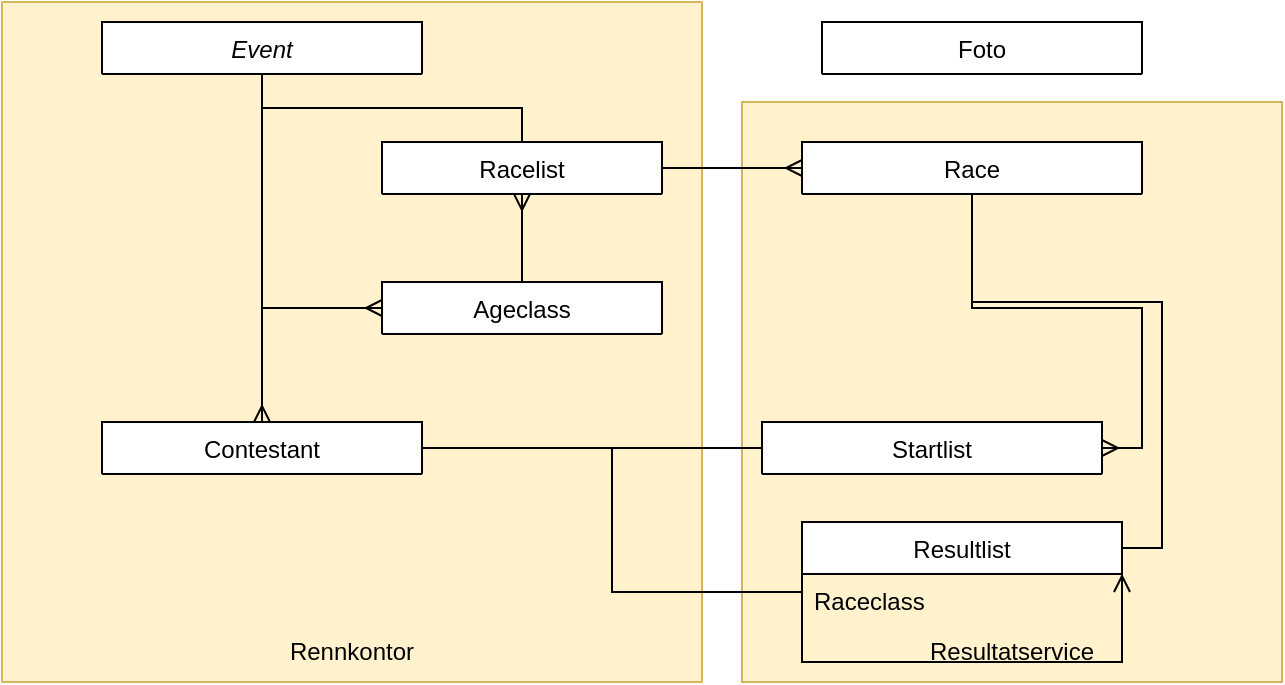 <mxfile version="14.9.9" type="github">
  <diagram id="C5RBs43oDa-KdzZeNtuy" name="Page-1">
    <mxGraphModel dx="888" dy="737" grid="1" gridSize="10" guides="1" tooltips="1" connect="1" arrows="1" fold="1" page="1" pageScale="1" pageWidth="827" pageHeight="1169" math="0" shadow="0">
      <root>
        <mxCell id="WIyWlLk6GJQsqaUBKTNV-0" />
        <mxCell id="WIyWlLk6GJQsqaUBKTNV-1" parent="WIyWlLk6GJQsqaUBKTNV-0" />
        <mxCell id="PZEERZmNx4kMCv6tL3fX-24" value="" style="rounded=0;whiteSpace=wrap;html=1;fillColor=#fff2cc;strokeColor=#d6b656;" parent="WIyWlLk6GJQsqaUBKTNV-1" vertex="1">
          <mxGeometry x="410" y="60" width="270" height="290" as="geometry" />
        </mxCell>
        <mxCell id="PZEERZmNx4kMCv6tL3fX-23" value="" style="rounded=0;whiteSpace=wrap;html=1;fillColor=#fff2cc;strokeColor=#d6b656;" parent="WIyWlLk6GJQsqaUBKTNV-1" vertex="1">
          <mxGeometry x="40" y="10" width="350" height="340" as="geometry" />
        </mxCell>
        <mxCell id="zkfFHV4jXpPFQw0GAbJ--0" value="Event" style="swimlane;fontStyle=2;align=center;verticalAlign=top;childLayout=stackLayout;horizontal=1;startSize=26;horizontalStack=0;resizeParent=1;resizeLast=0;collapsible=1;marginBottom=0;rounded=0;shadow=0;strokeWidth=1;" parent="WIyWlLk6GJQsqaUBKTNV-1" vertex="1" collapsed="1">
          <mxGeometry x="90" y="20" width="160" height="26" as="geometry">
            <mxRectangle x="90" y="40" width="160" height="138" as="alternateBounds" />
          </mxGeometry>
        </mxCell>
        <mxCell id="PZEERZmNx4kMCv6tL3fX-20" value="" style="rounded=0;whiteSpace=wrap;html=1;" parent="zkfFHV4jXpPFQw0GAbJ--0" vertex="1">
          <mxGeometry y="26" width="160" height="60" as="geometry" />
        </mxCell>
        <mxCell id="zkfFHV4jXpPFQw0GAbJ--1" value="Name" style="text;align=left;verticalAlign=top;spacingLeft=4;spacingRight=4;overflow=hidden;rotatable=0;points=[[0,0.5],[1,0.5]];portConstraint=eastwest;" parent="zkfFHV4jXpPFQw0GAbJ--0" vertex="1">
          <mxGeometry y="86" width="160" height="26" as="geometry" />
        </mxCell>
        <mxCell id="ikaZ1ch9ItZashiG7H-7-3" value="Date" style="text;align=left;verticalAlign=top;spacingLeft=4;spacingRight=4;overflow=hidden;rotatable=0;points=[[0,0.5],[1,0.5]];portConstraint=eastwest;" parent="zkfFHV4jXpPFQw0GAbJ--0" vertex="1">
          <mxGeometry y="112" width="160" height="26" as="geometry" />
        </mxCell>
        <mxCell id="ikaZ1ch9ItZashiG7H-7-4" value="Place" style="text;align=left;verticalAlign=top;spacingLeft=4;spacingRight=4;overflow=hidden;rotatable=0;points=[[0,0.5],[1,0.5]];portConstraint=eastwest;" parent="zkfFHV4jXpPFQw0GAbJ--0" vertex="1">
          <mxGeometry y="138" width="160" height="26" as="geometry" />
        </mxCell>
        <mxCell id="ikaZ1ch9ItZashiG7H-7-5" value="Organizer" style="text;align=left;verticalAlign=top;spacingLeft=4;spacingRight=4;overflow=hidden;rotatable=0;points=[[0,0.5],[1,0.5]];portConstraint=eastwest;" parent="zkfFHV4jXpPFQw0GAbJ--0" vertex="1">
          <mxGeometry y="164" width="160" height="26" as="geometry" />
        </mxCell>
        <mxCell id="zkfFHV4jXpPFQw0GAbJ--6" value="Contestant" style="swimlane;fontStyle=0;align=center;verticalAlign=top;childLayout=stackLayout;horizontal=1;startSize=26;horizontalStack=0;resizeParent=1;resizeLast=0;collapsible=1;marginBottom=0;rounded=0;shadow=0;strokeWidth=1;" parent="WIyWlLk6GJQsqaUBKTNV-1" vertex="1" collapsed="1">
          <mxGeometry x="90" y="220" width="160" height="26" as="geometry">
            <mxRectangle x="90" y="220" width="160" height="210" as="alternateBounds" />
          </mxGeometry>
        </mxCell>
        <mxCell id="zkfFHV4jXpPFQw0GAbJ--7" value="Name" style="text;align=left;verticalAlign=top;spacingLeft=4;spacingRight=4;overflow=hidden;rotatable=0;points=[[0,0.5],[1,0.5]];portConstraint=eastwest;" parent="zkfFHV4jXpPFQw0GAbJ--6" vertex="1">
          <mxGeometry y="26" width="160" height="26" as="geometry" />
        </mxCell>
        <mxCell id="zkfFHV4jXpPFQw0GAbJ--8" value="Born" style="text;align=left;verticalAlign=top;spacingLeft=4;spacingRight=4;overflow=hidden;rotatable=0;points=[[0,0.5],[1,0.5]];portConstraint=eastwest;rounded=0;shadow=0;html=0;" parent="zkfFHV4jXpPFQw0GAbJ--6" vertex="1">
          <mxGeometry y="52" width="160" height="26" as="geometry" />
        </mxCell>
        <mxCell id="zkfFHV4jXpPFQw0GAbJ--10" value="Club" style="text;align=left;verticalAlign=top;spacingLeft=4;spacingRight=4;overflow=hidden;rotatable=0;points=[[0,0.5],[1,0.5]];portConstraint=eastwest;fontStyle=4" parent="zkfFHV4jXpPFQw0GAbJ--6" vertex="1">
          <mxGeometry y="78" width="160" height="26" as="geometry" />
        </mxCell>
        <mxCell id="zkfFHV4jXpPFQw0GAbJ--11" value="Idretts_id" style="text;align=left;verticalAlign=top;spacingLeft=4;spacingRight=4;overflow=hidden;rotatable=0;points=[[0,0.5],[1,0.5]];portConstraint=eastwest;" parent="zkfFHV4jXpPFQw0GAbJ--6" vertex="1">
          <mxGeometry y="104" width="160" height="26" as="geometry" />
        </mxCell>
        <mxCell id="ikaZ1ch9ItZashiG7H-7-6" value="Start_bib" style="text;align=left;verticalAlign=top;spacingLeft=4;spacingRight=4;overflow=hidden;rotatable=0;points=[[0,0.5],[1,0.5]];portConstraint=eastwest;" parent="zkfFHV4jXpPFQw0GAbJ--6" vertex="1">
          <mxGeometry y="130" width="160" height="26" as="geometry" />
        </mxCell>
        <mxCell id="ikaZ1ch9ItZashiG7H-7-7" value="Ageclass" style="text;align=left;verticalAlign=top;spacingLeft=4;spacingRight=4;overflow=hidden;rotatable=0;points=[[0,0.5],[1,0.5]];portConstraint=eastwest;" parent="zkfFHV4jXpPFQw0GAbJ--6" vertex="1">
          <mxGeometry y="156" width="160" height="26" as="geometry" />
        </mxCell>
        <mxCell id="ikaZ1ch9ItZashiG7H-7-10" value="Chip" style="text;align=left;verticalAlign=top;spacingLeft=4;spacingRight=4;overflow=hidden;rotatable=0;points=[[0,0.5],[1,0.5]];portConstraint=eastwest;" parent="zkfFHV4jXpPFQw0GAbJ--6" vertex="1">
          <mxGeometry y="182" width="160" height="26" as="geometry" />
        </mxCell>
        <mxCell id="zkfFHV4jXpPFQw0GAbJ--12" value="" style="endArrow=none;endSize=10;endFill=0;shadow=0;strokeWidth=1;rounded=0;edgeStyle=elbowEdgeStyle;elbow=vertical;startArrow=ERmany;startFill=0;" parent="WIyWlLk6GJQsqaUBKTNV-1" source="zkfFHV4jXpPFQw0GAbJ--6" target="zkfFHV4jXpPFQw0GAbJ--0" edge="1">
          <mxGeometry width="160" relative="1" as="geometry">
            <mxPoint x="200" y="203" as="sourcePoint" />
            <mxPoint x="200" y="203" as="targetPoint" />
          </mxGeometry>
        </mxCell>
        <mxCell id="PZEERZmNx4kMCv6tL3fX-17" style="edgeStyle=orthogonalEdgeStyle;rounded=0;orthogonalLoop=1;jettySize=auto;html=1;exitX=0.5;exitY=1;exitDx=0;exitDy=0;entryX=1;entryY=0.5;entryDx=0;entryDy=0;startArrow=none;startFill=0;endArrow=ERmany;endFill=0;" parent="WIyWlLk6GJQsqaUBKTNV-1" source="zkfFHV4jXpPFQw0GAbJ--13" target="ikaZ1ch9ItZashiG7H-7-14" edge="1">
          <mxGeometry relative="1" as="geometry" />
        </mxCell>
        <mxCell id="zkfFHV4jXpPFQw0GAbJ--13" value="Race" style="swimlane;fontStyle=0;align=center;verticalAlign=top;childLayout=stackLayout;horizontal=1;startSize=26;horizontalStack=0;resizeParent=1;resizeLast=0;collapsible=1;marginBottom=0;rounded=0;shadow=0;strokeWidth=1;" parent="WIyWlLk6GJQsqaUBKTNV-1" vertex="1" collapsed="1">
          <mxGeometry x="440" y="80" width="170" height="26" as="geometry">
            <mxRectangle x="350" y="80" width="160" height="70" as="alternateBounds" />
          </mxGeometry>
        </mxCell>
        <mxCell id="zkfFHV4jXpPFQw0GAbJ--14" value="Raceclass" style="text;align=left;verticalAlign=top;spacingLeft=4;spacingRight=4;overflow=hidden;rotatable=0;points=[[0,0.5],[1,0.5]];portConstraint=eastwest;" parent="zkfFHV4jXpPFQw0GAbJ--13" vertex="1">
          <mxGeometry y="26" width="170" height="26" as="geometry" />
        </mxCell>
        <mxCell id="zkfFHV4jXpPFQw0GAbJ--16" value="" style="endArrow=none;endSize=10;endFill=0;shadow=0;strokeWidth=1;rounded=0;edgeStyle=elbowEdgeStyle;elbow=vertical;startArrow=none;startFill=0;exitX=0.5;exitY=0;exitDx=0;exitDy=0;" parent="WIyWlLk6GJQsqaUBKTNV-1" source="PZEERZmNx4kMCv6tL3fX-13" target="zkfFHV4jXpPFQw0GAbJ--0" edge="1">
          <mxGeometry width="160" relative="1" as="geometry">
            <mxPoint x="210" y="373" as="sourcePoint" />
            <mxPoint x="310" y="271" as="targetPoint" />
          </mxGeometry>
        </mxCell>
        <mxCell id="ikaZ1ch9ItZashiG7H-7-12" style="edgeStyle=orthogonalEdgeStyle;rounded=0;orthogonalLoop=1;jettySize=auto;html=1;exitX=0.5;exitY=1;exitDx=0;exitDy=0;entryX=0;entryY=0.5;entryDx=0;entryDy=0;startArrow=none;startFill=0;endArrow=ERmany;endFill=0;" parent="WIyWlLk6GJQsqaUBKTNV-1" source="zkfFHV4jXpPFQw0GAbJ--0" target="ikaZ1ch9ItZashiG7H-7-8" edge="1">
          <mxGeometry relative="1" as="geometry" />
        </mxCell>
        <mxCell id="PZEERZmNx4kMCv6tL3fX-1" style="edgeStyle=orthogonalEdgeStyle;orthogonalLoop=1;jettySize=auto;html=1;exitX=0.5;exitY=0;exitDx=0;exitDy=0;entryX=0.5;entryY=1;entryDx=0;entryDy=0;startArrow=none;startFill=0;endArrow=ERmany;endFill=0;rounded=0;" parent="WIyWlLk6GJQsqaUBKTNV-1" source="ikaZ1ch9ItZashiG7H-7-8" target="PZEERZmNx4kMCv6tL3fX-13" edge="1">
          <mxGeometry relative="1" as="geometry" />
        </mxCell>
        <mxCell id="ikaZ1ch9ItZashiG7H-7-8" value="Ageclass" style="swimlane;fontStyle=0;align=center;verticalAlign=top;childLayout=stackLayout;horizontal=1;startSize=26;horizontalStack=0;resizeParent=1;resizeLast=0;collapsible=1;marginBottom=0;rounded=0;shadow=0;strokeWidth=1;" parent="WIyWlLk6GJQsqaUBKTNV-1" vertex="1" collapsed="1">
          <mxGeometry x="230" y="150" width="140" height="26" as="geometry">
            <mxRectangle x="150" y="290" width="160" height="80" as="alternateBounds" />
          </mxGeometry>
        </mxCell>
        <mxCell id="ikaZ1ch9ItZashiG7H-7-9" value="Name" style="text;align=left;verticalAlign=top;spacingLeft=4;spacingRight=4;overflow=hidden;rotatable=0;points=[[0,0.5],[1,0.5]];portConstraint=eastwest;" parent="ikaZ1ch9ItZashiG7H-7-8" vertex="1">
          <mxGeometry y="26" width="140" height="26" as="geometry" />
        </mxCell>
        <mxCell id="ikaZ1ch9ItZashiG7H-7-11" value="Raceclass" style="text;align=left;verticalAlign=top;spacingLeft=4;spacingRight=4;overflow=hidden;rotatable=0;points=[[0,0.5],[1,0.5]];portConstraint=eastwest;" parent="ikaZ1ch9ItZashiG7H-7-8" vertex="1">
          <mxGeometry y="52" width="140" height="26" as="geometry" />
        </mxCell>
        <mxCell id="ikaZ1ch9ItZashiG7H-7-14" value="Startlist" style="swimlane;fontStyle=0;align=center;verticalAlign=top;childLayout=stackLayout;horizontal=1;startSize=26;horizontalStack=0;resizeParent=1;resizeLast=0;collapsible=1;marginBottom=0;rounded=0;shadow=0;strokeWidth=1;" parent="WIyWlLk6GJQsqaUBKTNV-1" vertex="1" collapsed="1">
          <mxGeometry x="420" y="220" width="170" height="26" as="geometry">
            <mxRectangle x="370" y="220" width="160" height="78" as="alternateBounds" />
          </mxGeometry>
        </mxCell>
        <mxCell id="ikaZ1ch9ItZashiG7H-7-15" value="Raceclass" style="text;align=left;verticalAlign=top;spacingLeft=4;spacingRight=4;overflow=hidden;rotatable=0;points=[[0,0.5],[1,0.5]];portConstraint=eastwest;" parent="ikaZ1ch9ItZashiG7H-7-14" vertex="1">
          <mxGeometry y="26" width="170" height="26" as="geometry" />
        </mxCell>
        <mxCell id="PZEERZmNx4kMCv6tL3fX-0" value="Start_bib" style="text;align=left;verticalAlign=top;spacingLeft=4;spacingRight=4;overflow=hidden;rotatable=0;points=[[0,0.5],[1,0.5]];portConstraint=eastwest;" parent="ikaZ1ch9ItZashiG7H-7-14" vertex="1">
          <mxGeometry y="52" width="170" height="26" as="geometry" />
        </mxCell>
        <mxCell id="ikaZ1ch9ItZashiG7H-7-16" value="Resultlist" style="swimlane;fontStyle=0;align=center;verticalAlign=top;childLayout=stackLayout;horizontal=1;startSize=26;horizontalStack=0;resizeParent=1;resizeLast=0;collapsible=1;marginBottom=0;rounded=0;shadow=0;strokeWidth=1;" parent="WIyWlLk6GJQsqaUBKTNV-1" vertex="1">
          <mxGeometry x="440" y="270" width="160" height="70" as="geometry">
            <mxRectangle x="440" y="270" width="170" height="26" as="alternateBounds" />
          </mxGeometry>
        </mxCell>
        <mxCell id="ikaZ1ch9ItZashiG7H-7-17" value="Raceclass" style="text;align=left;verticalAlign=top;spacingLeft=4;spacingRight=4;overflow=hidden;rotatable=0;points=[[0,0.5],[1,0.5]];portConstraint=eastwest;" parent="ikaZ1ch9ItZashiG7H-7-16" vertex="1">
          <mxGeometry y="26" width="160" height="26" as="geometry" />
        </mxCell>
        <mxCell id="PZEERZmNx4kMCv6tL3fX-2" style="edgeStyle=orthogonalEdgeStyle;orthogonalLoop=1;jettySize=auto;html=1;exitX=1;exitY=0.5;exitDx=0;exitDy=0;entryX=0;entryY=0.5;entryDx=0;entryDy=0;startArrow=none;startFill=0;endArrow=none;endFill=0;rounded=0;" parent="WIyWlLk6GJQsqaUBKTNV-1" source="zkfFHV4jXpPFQw0GAbJ--6" target="ikaZ1ch9ItZashiG7H-7-14" edge="1">
          <mxGeometry relative="1" as="geometry">
            <mxPoint x="320" y="160" as="sourcePoint" />
            <mxPoint x="360" y="103" as="targetPoint" />
          </mxGeometry>
        </mxCell>
        <mxCell id="PZEERZmNx4kMCv6tL3fX-3" style="edgeStyle=orthogonalEdgeStyle;orthogonalLoop=1;jettySize=auto;html=1;exitX=1;exitY=0.5;exitDx=0;exitDy=0;entryX=0;entryY=0.5;entryDx=0;entryDy=0;startArrow=none;startFill=0;endArrow=none;endFill=0;rounded=0;" parent="WIyWlLk6GJQsqaUBKTNV-1" source="zkfFHV4jXpPFQw0GAbJ--6" target="ikaZ1ch9ItZashiG7H-7-16" edge="1">
          <mxGeometry relative="1" as="geometry">
            <mxPoint x="260" y="243" as="sourcePoint" />
            <mxPoint x="380" y="263" as="targetPoint" />
          </mxGeometry>
        </mxCell>
        <mxCell id="PZEERZmNx4kMCv6tL3fX-5" value="Foto" style="swimlane;fontStyle=0;align=center;verticalAlign=top;childLayout=stackLayout;horizontal=1;startSize=26;horizontalStack=0;resizeParent=1;resizeLast=0;collapsible=1;marginBottom=0;rounded=0;shadow=0;strokeWidth=1;" parent="WIyWlLk6GJQsqaUBKTNV-1" vertex="1" collapsed="1">
          <mxGeometry x="450" y="20" width="160" height="26" as="geometry">
            <mxRectangle x="90" y="220" width="160" height="210" as="alternateBounds" />
          </mxGeometry>
        </mxCell>
        <mxCell id="PZEERZmNx4kMCv6tL3fX-6" value="Name" style="text;align=left;verticalAlign=top;spacingLeft=4;spacingRight=4;overflow=hidden;rotatable=0;points=[[0,0.5],[1,0.5]];portConstraint=eastwest;" parent="PZEERZmNx4kMCv6tL3fX-5" vertex="1">
          <mxGeometry y="26" width="160" height="26" as="geometry" />
        </mxCell>
        <mxCell id="PZEERZmNx4kMCv6tL3fX-7" value="Born" style="text;align=left;verticalAlign=top;spacingLeft=4;spacingRight=4;overflow=hidden;rotatable=0;points=[[0,0.5],[1,0.5]];portConstraint=eastwest;rounded=0;shadow=0;html=0;" parent="PZEERZmNx4kMCv6tL3fX-5" vertex="1">
          <mxGeometry y="52" width="160" height="26" as="geometry" />
        </mxCell>
        <mxCell id="PZEERZmNx4kMCv6tL3fX-8" value="Club" style="text;align=left;verticalAlign=top;spacingLeft=4;spacingRight=4;overflow=hidden;rotatable=0;points=[[0,0.5],[1,0.5]];portConstraint=eastwest;fontStyle=4" parent="PZEERZmNx4kMCv6tL3fX-5" vertex="1">
          <mxGeometry y="78" width="160" height="26" as="geometry" />
        </mxCell>
        <mxCell id="PZEERZmNx4kMCv6tL3fX-9" value="Idretts_id" style="text;align=left;verticalAlign=top;spacingLeft=4;spacingRight=4;overflow=hidden;rotatable=0;points=[[0,0.5],[1,0.5]];portConstraint=eastwest;" parent="PZEERZmNx4kMCv6tL3fX-5" vertex="1">
          <mxGeometry y="104" width="160" height="26" as="geometry" />
        </mxCell>
        <mxCell id="PZEERZmNx4kMCv6tL3fX-10" value="Start_bib" style="text;align=left;verticalAlign=top;spacingLeft=4;spacingRight=4;overflow=hidden;rotatable=0;points=[[0,0.5],[1,0.5]];portConstraint=eastwest;" parent="PZEERZmNx4kMCv6tL3fX-5" vertex="1">
          <mxGeometry y="130" width="160" height="26" as="geometry" />
        </mxCell>
        <mxCell id="PZEERZmNx4kMCv6tL3fX-11" value="Ageclass" style="text;align=left;verticalAlign=top;spacingLeft=4;spacingRight=4;overflow=hidden;rotatable=0;points=[[0,0.5],[1,0.5]];portConstraint=eastwest;" parent="PZEERZmNx4kMCv6tL3fX-5" vertex="1">
          <mxGeometry y="156" width="160" height="26" as="geometry" />
        </mxCell>
        <mxCell id="PZEERZmNx4kMCv6tL3fX-12" value="Chip" style="text;align=left;verticalAlign=top;spacingLeft=4;spacingRight=4;overflow=hidden;rotatable=0;points=[[0,0.5],[1,0.5]];portConstraint=eastwest;" parent="PZEERZmNx4kMCv6tL3fX-5" vertex="1">
          <mxGeometry y="182" width="160" height="26" as="geometry" />
        </mxCell>
        <mxCell id="PZEERZmNx4kMCv6tL3fX-13" value="Racelist" style="swimlane;fontStyle=0;align=center;verticalAlign=top;childLayout=stackLayout;horizontal=1;startSize=26;horizontalStack=0;resizeParent=1;resizeLast=0;collapsible=1;marginBottom=0;rounded=0;shadow=0;strokeWidth=1;" parent="WIyWlLk6GJQsqaUBKTNV-1" vertex="1" collapsed="1">
          <mxGeometry x="230" y="80" width="140" height="26" as="geometry">
            <mxRectangle x="350" y="80" width="160" height="70" as="alternateBounds" />
          </mxGeometry>
        </mxCell>
        <mxCell id="PZEERZmNx4kMCv6tL3fX-14" value="Raceclass" style="text;align=left;verticalAlign=top;spacingLeft=4;spacingRight=4;overflow=hidden;rotatable=0;points=[[0,0.5],[1,0.5]];portConstraint=eastwest;" parent="PZEERZmNx4kMCv6tL3fX-13" vertex="1">
          <mxGeometry y="26" width="140" height="26" as="geometry" />
        </mxCell>
        <mxCell id="PZEERZmNx4kMCv6tL3fX-16" style="edgeStyle=orthogonalEdgeStyle;orthogonalLoop=1;jettySize=auto;html=1;entryX=0;entryY=0.5;entryDx=0;entryDy=0;startArrow=none;startFill=0;endArrow=ERmany;endFill=0;rounded=0;exitX=1;exitY=0.5;exitDx=0;exitDy=0;" parent="WIyWlLk6GJQsqaUBKTNV-1" source="PZEERZmNx4kMCv6tL3fX-13" target="zkfFHV4jXpPFQw0GAbJ--13" edge="1">
          <mxGeometry relative="1" as="geometry">
            <mxPoint x="400" y="93" as="sourcePoint" />
            <mxPoint x="325" y="116" as="targetPoint" />
          </mxGeometry>
        </mxCell>
        <mxCell id="PZEERZmNx4kMCv6tL3fX-18" style="edgeStyle=orthogonalEdgeStyle;rounded=0;orthogonalLoop=1;jettySize=auto;html=1;exitX=0.5;exitY=1;exitDx=0;exitDy=0;entryX=1;entryY=0.5;entryDx=0;entryDy=0;startArrow=none;startFill=0;endArrow=ERmany;endFill=0;" parent="WIyWlLk6GJQsqaUBKTNV-1" source="zkfFHV4jXpPFQw0GAbJ--13" target="ikaZ1ch9ItZashiG7H-7-16" edge="1">
          <mxGeometry relative="1" as="geometry">
            <mxPoint x="535" y="116" as="sourcePoint" />
            <mxPoint x="550" y="243" as="targetPoint" />
            <Array as="points">
              <mxPoint x="525" y="160" />
              <mxPoint x="620" y="160" />
              <mxPoint x="620" y="283" />
            </Array>
          </mxGeometry>
        </mxCell>
        <mxCell id="PZEERZmNx4kMCv6tL3fX-21" value="Rennkontor" style="text;html=1;strokeColor=none;fillColor=none;align=center;verticalAlign=middle;whiteSpace=wrap;rounded=0;" parent="WIyWlLk6GJQsqaUBKTNV-1" vertex="1">
          <mxGeometry x="170" y="320" width="90" height="30" as="geometry" />
        </mxCell>
        <mxCell id="PZEERZmNx4kMCv6tL3fX-22" value="Resultatservice" style="text;html=1;strokeColor=none;fillColor=none;align=center;verticalAlign=middle;whiteSpace=wrap;rounded=0;" parent="WIyWlLk6GJQsqaUBKTNV-1" vertex="1">
          <mxGeometry x="500" y="320" width="90" height="30" as="geometry" />
        </mxCell>
      </root>
    </mxGraphModel>
  </diagram>
</mxfile>
